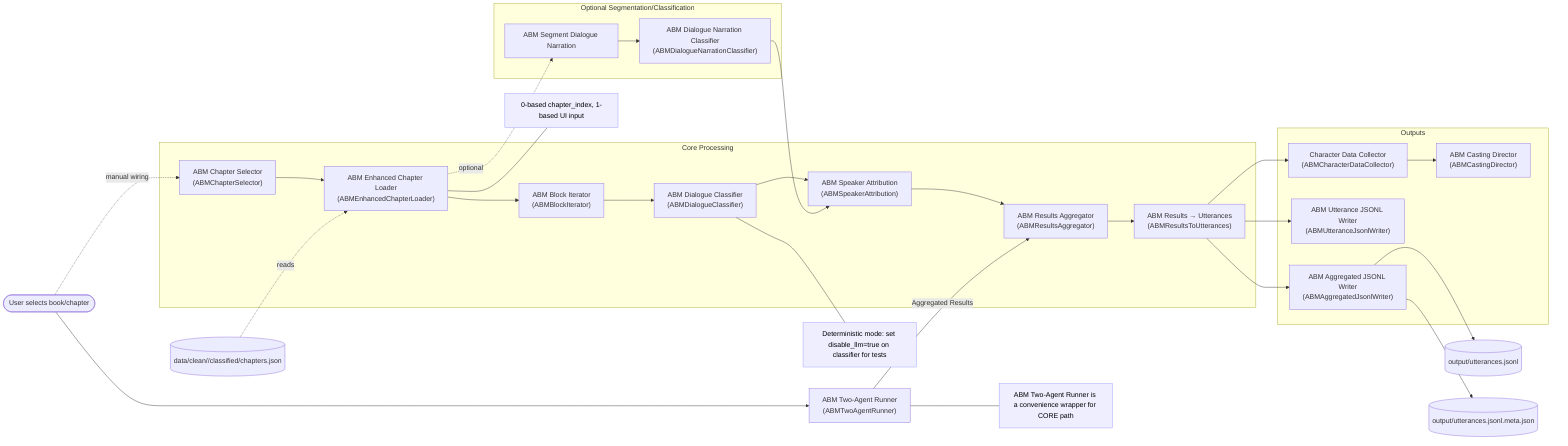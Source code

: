 flowchart LR
	%% LangFlow Architecture for Audiobook Maker
	%% Core entry points
	start([User selects book/chapter])
twoRunner["ABM Two-Agent Runner<br/>(ABMTwoAgentRunner)"]

		%% Core processing components
		subgraph CORE[Core Processing]
			direction LR
		chapterSel["ABM Chapter Selector<br/>(ABMChapterSelector)"]
		loader["ABM Enhanced Chapter Loader<br/>(ABMEnhancedChapterLoader)"]
		chunker["ABM Block Iterator<br/>(ABMBlockIterator)"]
		classifier["ABM Dialogue Classifier<br/>(ABMDialogueClassifier)"]
		attrib["ABM Speaker Attribution<br/>(ABMSpeakerAttribution)"]
		aggregator["ABM Results Aggregator<br/>(ABMResultsAggregator)"]
		norm["ABM Results → Utterances<br/>(ABMResultsToUtterances)"]
		end

		%% Optional classification path
		subgraph ALT[Optional Segmentation/Classification]
			direction TB
		seg["ABM Segment Dialogue Narration"]
		dncls["ABM Dialogue Narration Classifier<br/>(ABMDialogueNarrationClassifier)"]
		end

		%% Post-processing / output
		subgraph OUTPUT[Outputs]
			direction LR
		jsonlAgg["ABM Aggregated JSONL Writer"]
		jsonlAgg["ABM Aggregated JSONL Writer<br/>(ABMAggregatedJsonlWriter)"]
		jsonlUtter["ABM Utterance JSONL Writer<br/>(ABMUtteranceJsonlWriter)"]
		collect["Character Data Collector<br/>(ABMCharacterDataCollector)"]
		cast["ABM Casting Director<br/>(ABMCastingDirector)"]
		end

		%% Data artifacts
		chapters[("data/clean/<book>/classified/chapters.json")]
		utterFile[("output/utterances.jsonl")]
		metaFile[("output/utterances.jsonl.meta.json")]

		%% Flow wiring (core)
		start --> twoRunner
		start -. manual wiring .-> chapterSel
		chapterSel --> loader
		chapters -. reads .-> loader
		loader --> chunker
		chunker --> classifier
		classifier --> attrib
		attrib --> aggregator
		aggregator --> norm

		%% Two-agent runner outputs aggregated results directly
		twoRunner -->|Aggregated Results| aggregator

		%% Optional alt path
		loader -. optional .-> seg --> dncls --> attrib

		%% Outputs
		norm --> jsonlAgg --> utterFile
		jsonlAgg --> metaFile
		norm --> jsonlUtter
		norm --> collect --> cast

		%% Notes
		classDef note fill:#eef,stroke:#99f,stroke-width:1px,color:#000
		N1["Deterministic mode: set disable_llm=true on classifier for tests"]:::note
		N2["0-based chapter_index, 1-based UI input"]:::note
		N3["ABM Two-Agent Runner is a convenience wrapper for CORE path"]:::note
		classifier --- N1
		loader --- N2
		twoRunner --- N3